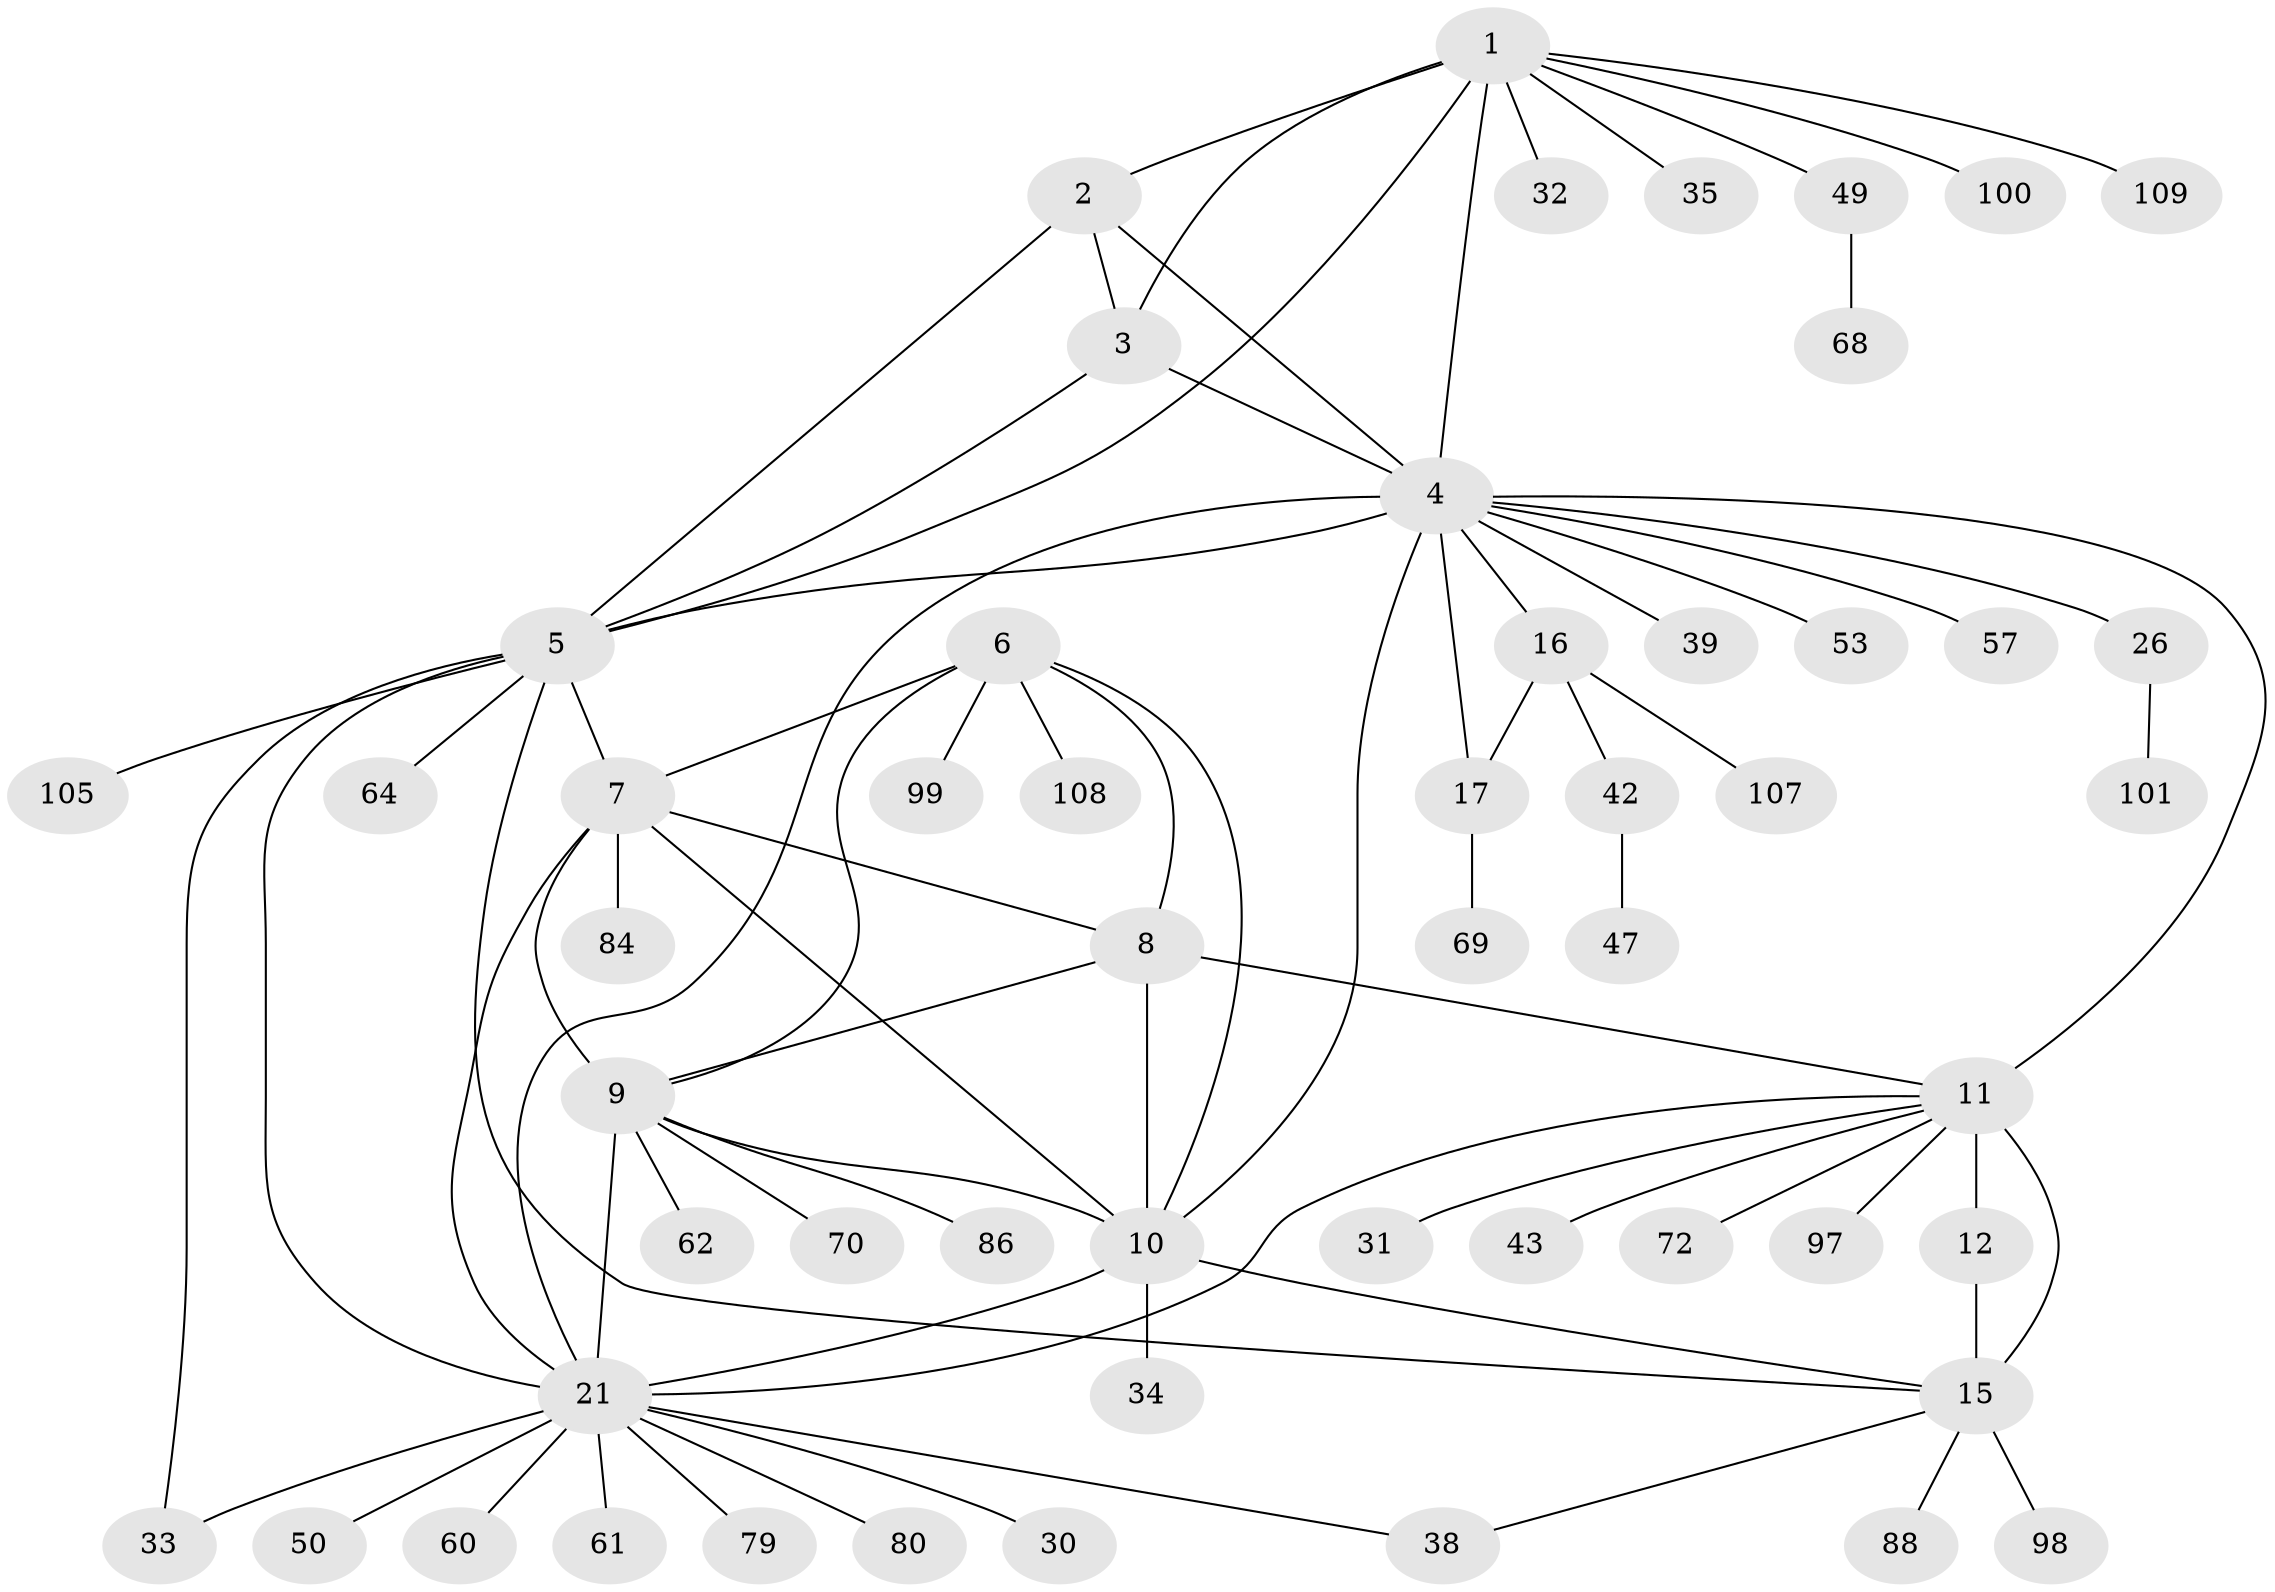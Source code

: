 // original degree distribution, {12: 0.009174311926605505, 4: 0.03669724770642202, 7: 0.027522935779816515, 10: 0.01834862385321101, 6: 0.05504587155963303, 8: 0.01834862385321101, 9: 0.06422018348623854, 11: 0.009174311926605505, 5: 0.009174311926605505, 3: 0.045871559633027525, 1: 0.5963302752293578, 2: 0.11009174311926606}
// Generated by graph-tools (version 1.1) at 2025/15/03/09/25 04:15:59]
// undirected, 54 vertices, 78 edges
graph export_dot {
graph [start="1"]
  node [color=gray90,style=filled];
  1 [super="+52+59+55"];
  2;
  3;
  4 [super="+19"];
  5 [super="+48"];
  6;
  7;
  8 [super="+41"];
  9 [super="+63"];
  10 [super="+27+44+94+96+37+29"];
  11 [super="+90+13"];
  12 [super="+56+103+78+95+91"];
  15;
  16;
  17 [super="+66+18+74"];
  21 [super="+23+24+22+28"];
  26 [super="+40"];
  30 [super="+82"];
  31;
  32;
  33;
  34;
  35;
  38 [super="+77"];
  39;
  42;
  43;
  47;
  49 [super="+106+58"];
  50 [super="+65"];
  53;
  57;
  60;
  61;
  62;
  64;
  68;
  69 [super="+89"];
  70;
  72;
  79 [super="+85+83"];
  80;
  84;
  86;
  88;
  97;
  98;
  99;
  100;
  101;
  105;
  107;
  108;
  109;
  1 -- 2;
  1 -- 3;
  1 -- 4 [weight=2];
  1 -- 5;
  1 -- 32;
  1 -- 35;
  1 -- 49;
  1 -- 100;
  1 -- 109;
  2 -- 3;
  2 -- 4;
  2 -- 5;
  3 -- 4;
  3 -- 5;
  4 -- 5;
  4 -- 53;
  4 -- 26 [weight=2];
  4 -- 39;
  4 -- 10;
  4 -- 11;
  4 -- 16 [weight=2];
  4 -- 17 [weight=4];
  4 -- 21;
  4 -- 57;
  5 -- 7;
  5 -- 15;
  5 -- 33;
  5 -- 105;
  5 -- 21;
  5 -- 64;
  6 -- 7;
  6 -- 8;
  6 -- 9;
  6 -- 10;
  6 -- 99;
  6 -- 108;
  7 -- 8;
  7 -- 9;
  7 -- 10 [weight=2];
  7 -- 21;
  7 -- 84;
  8 -- 9;
  8 -- 10;
  8 -- 11;
  9 -- 10;
  9 -- 62;
  9 -- 70;
  9 -- 86;
  9 -- 21;
  10 -- 34;
  10 -- 21;
  10 -- 15;
  11 -- 12 [weight=3];
  11 -- 15 [weight=3];
  11 -- 21;
  11 -- 97;
  11 -- 72;
  11 -- 43;
  11 -- 31;
  12 -- 15;
  15 -- 38;
  15 -- 88;
  15 -- 98;
  16 -- 17 [weight=2];
  16 -- 42;
  16 -- 107;
  17 -- 69;
  21 -- 80;
  21 -- 79;
  21 -- 33;
  21 -- 50;
  21 -- 60;
  21 -- 61;
  21 -- 30;
  21 -- 38;
  26 -- 101;
  42 -- 47;
  49 -- 68;
}
